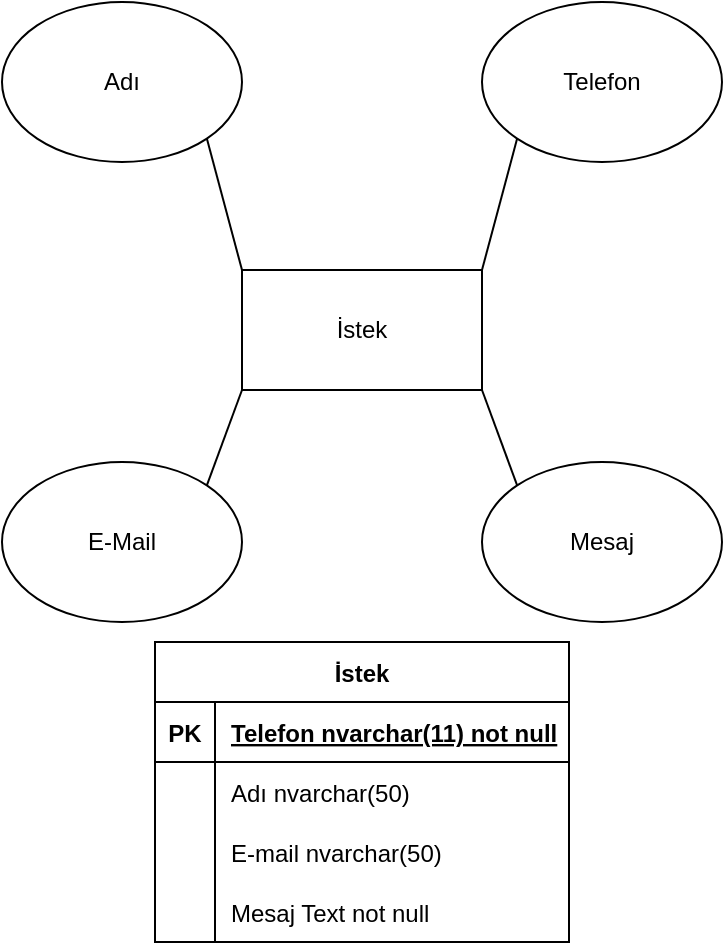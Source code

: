 <mxfile version="16.0.3" type="device"><diagram id="XAOKi6JLjf2lvIoOXK4f" name="Page-1"><mxGraphModel dx="619" dy="529" grid="1" gridSize="10" guides="1" tooltips="1" connect="1" arrows="1" fold="1" page="1" pageScale="1" pageWidth="827" pageHeight="1169" math="0" shadow="0"><root><mxCell id="0"/><mxCell id="1" parent="0"/><mxCell id="y4N4AicFgxGPqs-55qhS-1" value="İstek&lt;br&gt;" style="rounded=0;whiteSpace=wrap;html=1;" vertex="1" parent="1"><mxGeometry x="353" y="554" width="120" height="60" as="geometry"/></mxCell><mxCell id="y4N4AicFgxGPqs-55qhS-4" value="Telefon&lt;br&gt;" style="ellipse;whiteSpace=wrap;html=1;" vertex="1" parent="1"><mxGeometry x="473" y="420" width="120" height="80" as="geometry"/></mxCell><mxCell id="y4N4AicFgxGPqs-55qhS-5" value="Adı" style="ellipse;whiteSpace=wrap;html=1;" vertex="1" parent="1"><mxGeometry x="233" y="420" width="120" height="80" as="geometry"/></mxCell><mxCell id="y4N4AicFgxGPqs-55qhS-6" value="E-Mail" style="ellipse;whiteSpace=wrap;html=1;" vertex="1" parent="1"><mxGeometry x="233" y="650" width="120" height="80" as="geometry"/></mxCell><mxCell id="y4N4AicFgxGPqs-55qhS-7" value="Mesaj" style="ellipse;whiteSpace=wrap;html=1;" vertex="1" parent="1"><mxGeometry x="473" y="650" width="120" height="80" as="geometry"/></mxCell><mxCell id="y4N4AicFgxGPqs-55qhS-8" value="" style="endArrow=none;html=1;rounded=0;entryX=1;entryY=1;entryDx=0;entryDy=0;exitX=0;exitY=0;exitDx=0;exitDy=0;" edge="1" parent="1" source="y4N4AicFgxGPqs-55qhS-1" target="y4N4AicFgxGPqs-55qhS-5"><mxGeometry width="50" height="50" relative="1" as="geometry"><mxPoint x="400" y="488" as="sourcePoint"/><mxPoint x="410" y="510" as="targetPoint"/></mxGeometry></mxCell><mxCell id="y4N4AicFgxGPqs-55qhS-9" value="" style="endArrow=none;html=1;rounded=0;exitX=1;exitY=0;exitDx=0;exitDy=0;entryX=0;entryY=1;entryDx=0;entryDy=0;" edge="1" parent="1" source="y4N4AicFgxGPqs-55qhS-1" target="y4N4AicFgxGPqs-55qhS-4"><mxGeometry width="50" height="50" relative="1" as="geometry"><mxPoint x="360" y="560" as="sourcePoint"/><mxPoint x="410" y="510" as="targetPoint"/></mxGeometry></mxCell><mxCell id="y4N4AicFgxGPqs-55qhS-10" value="" style="endArrow=none;html=1;rounded=0;entryX=1;entryY=1;entryDx=0;entryDy=0;exitX=0;exitY=0;exitDx=0;exitDy=0;" edge="1" parent="1" source="y4N4AicFgxGPqs-55qhS-7" target="y4N4AicFgxGPqs-55qhS-1"><mxGeometry width="50" height="50" relative="1" as="geometry"><mxPoint x="360" y="560" as="sourcePoint"/><mxPoint x="410" y="510" as="targetPoint"/></mxGeometry></mxCell><mxCell id="y4N4AicFgxGPqs-55qhS-11" value="" style="endArrow=none;html=1;rounded=0;entryX=1;entryY=0;entryDx=0;entryDy=0;exitX=0;exitY=1;exitDx=0;exitDy=0;" edge="1" parent="1" source="y4N4AicFgxGPqs-55qhS-1" target="y4N4AicFgxGPqs-55qhS-6"><mxGeometry width="50" height="50" relative="1" as="geometry"><mxPoint x="360" y="560" as="sourcePoint"/><mxPoint x="410" y="510" as="targetPoint"/></mxGeometry></mxCell><mxCell id="y4N4AicFgxGPqs-55qhS-18" value="İstek" style="shape=table;startSize=30;container=1;collapsible=1;childLayout=tableLayout;fixedRows=1;rowLines=0;fontStyle=1;align=center;resizeLast=1;" vertex="1" parent="1"><mxGeometry x="309.5" y="740" width="207" height="150" as="geometry"/></mxCell><mxCell id="y4N4AicFgxGPqs-55qhS-19" value="" style="shape=partialRectangle;collapsible=0;dropTarget=0;pointerEvents=0;fillColor=none;top=0;left=0;bottom=1;right=0;points=[[0,0.5],[1,0.5]];portConstraint=eastwest;" vertex="1" parent="y4N4AicFgxGPqs-55qhS-18"><mxGeometry y="30" width="207" height="30" as="geometry"/></mxCell><mxCell id="y4N4AicFgxGPqs-55qhS-20" value="PK" style="shape=partialRectangle;connectable=0;fillColor=none;top=0;left=0;bottom=0;right=0;fontStyle=1;overflow=hidden;" vertex="1" parent="y4N4AicFgxGPqs-55qhS-19"><mxGeometry width="30" height="30" as="geometry"><mxRectangle width="30" height="30" as="alternateBounds"/></mxGeometry></mxCell><mxCell id="y4N4AicFgxGPqs-55qhS-21" value="Telefon nvarchar(11) not null" style="shape=partialRectangle;connectable=0;fillColor=none;top=0;left=0;bottom=0;right=0;align=left;spacingLeft=6;fontStyle=5;overflow=hidden;" vertex="1" parent="y4N4AicFgxGPqs-55qhS-19"><mxGeometry x="30" width="177" height="30" as="geometry"><mxRectangle width="177" height="30" as="alternateBounds"/></mxGeometry></mxCell><mxCell id="y4N4AicFgxGPqs-55qhS-22" value="" style="shape=partialRectangle;collapsible=0;dropTarget=0;pointerEvents=0;fillColor=none;top=0;left=0;bottom=0;right=0;points=[[0,0.5],[1,0.5]];portConstraint=eastwest;" vertex="1" parent="y4N4AicFgxGPqs-55qhS-18"><mxGeometry y="60" width="207" height="30" as="geometry"/></mxCell><mxCell id="y4N4AicFgxGPqs-55qhS-23" value="" style="shape=partialRectangle;connectable=0;fillColor=none;top=0;left=0;bottom=0;right=0;editable=1;overflow=hidden;" vertex="1" parent="y4N4AicFgxGPqs-55qhS-22"><mxGeometry width="30" height="30" as="geometry"><mxRectangle width="30" height="30" as="alternateBounds"/></mxGeometry></mxCell><mxCell id="y4N4AicFgxGPqs-55qhS-24" value="Adı nvarchar(50)" style="shape=partialRectangle;connectable=0;fillColor=none;top=0;left=0;bottom=0;right=0;align=left;spacingLeft=6;overflow=hidden;" vertex="1" parent="y4N4AicFgxGPqs-55qhS-22"><mxGeometry x="30" width="177" height="30" as="geometry"><mxRectangle width="177" height="30" as="alternateBounds"/></mxGeometry></mxCell><mxCell id="y4N4AicFgxGPqs-55qhS-25" value="" style="shape=partialRectangle;collapsible=0;dropTarget=0;pointerEvents=0;fillColor=none;top=0;left=0;bottom=0;right=0;points=[[0,0.5],[1,0.5]];portConstraint=eastwest;" vertex="1" parent="y4N4AicFgxGPqs-55qhS-18"><mxGeometry y="90" width="207" height="30" as="geometry"/></mxCell><mxCell id="y4N4AicFgxGPqs-55qhS-26" value="" style="shape=partialRectangle;connectable=0;fillColor=none;top=0;left=0;bottom=0;right=0;editable=1;overflow=hidden;" vertex="1" parent="y4N4AicFgxGPqs-55qhS-25"><mxGeometry width="30" height="30" as="geometry"><mxRectangle width="30" height="30" as="alternateBounds"/></mxGeometry></mxCell><mxCell id="y4N4AicFgxGPqs-55qhS-27" value="E-mail nvarchar(50)" style="shape=partialRectangle;connectable=0;fillColor=none;top=0;left=0;bottom=0;right=0;align=left;spacingLeft=6;overflow=hidden;" vertex="1" parent="y4N4AicFgxGPqs-55qhS-25"><mxGeometry x="30" width="177" height="30" as="geometry"><mxRectangle width="177" height="30" as="alternateBounds"/></mxGeometry></mxCell><mxCell id="y4N4AicFgxGPqs-55qhS-28" value="" style="shape=partialRectangle;collapsible=0;dropTarget=0;pointerEvents=0;fillColor=none;top=0;left=0;bottom=0;right=0;points=[[0,0.5],[1,0.5]];portConstraint=eastwest;" vertex="1" parent="y4N4AicFgxGPqs-55qhS-18"><mxGeometry y="120" width="207" height="30" as="geometry"/></mxCell><mxCell id="y4N4AicFgxGPqs-55qhS-29" value="" style="shape=partialRectangle;connectable=0;fillColor=none;top=0;left=0;bottom=0;right=0;editable=1;overflow=hidden;" vertex="1" parent="y4N4AicFgxGPqs-55qhS-28"><mxGeometry width="30" height="30" as="geometry"><mxRectangle width="30" height="30" as="alternateBounds"/></mxGeometry></mxCell><mxCell id="y4N4AicFgxGPqs-55qhS-30" value="Mesaj Text not null" style="shape=partialRectangle;connectable=0;fillColor=none;top=0;left=0;bottom=0;right=0;align=left;spacingLeft=6;overflow=hidden;" vertex="1" parent="y4N4AicFgxGPqs-55qhS-28"><mxGeometry x="30" width="177" height="30" as="geometry"><mxRectangle width="177" height="30" as="alternateBounds"/></mxGeometry></mxCell></root></mxGraphModel></diagram></mxfile>